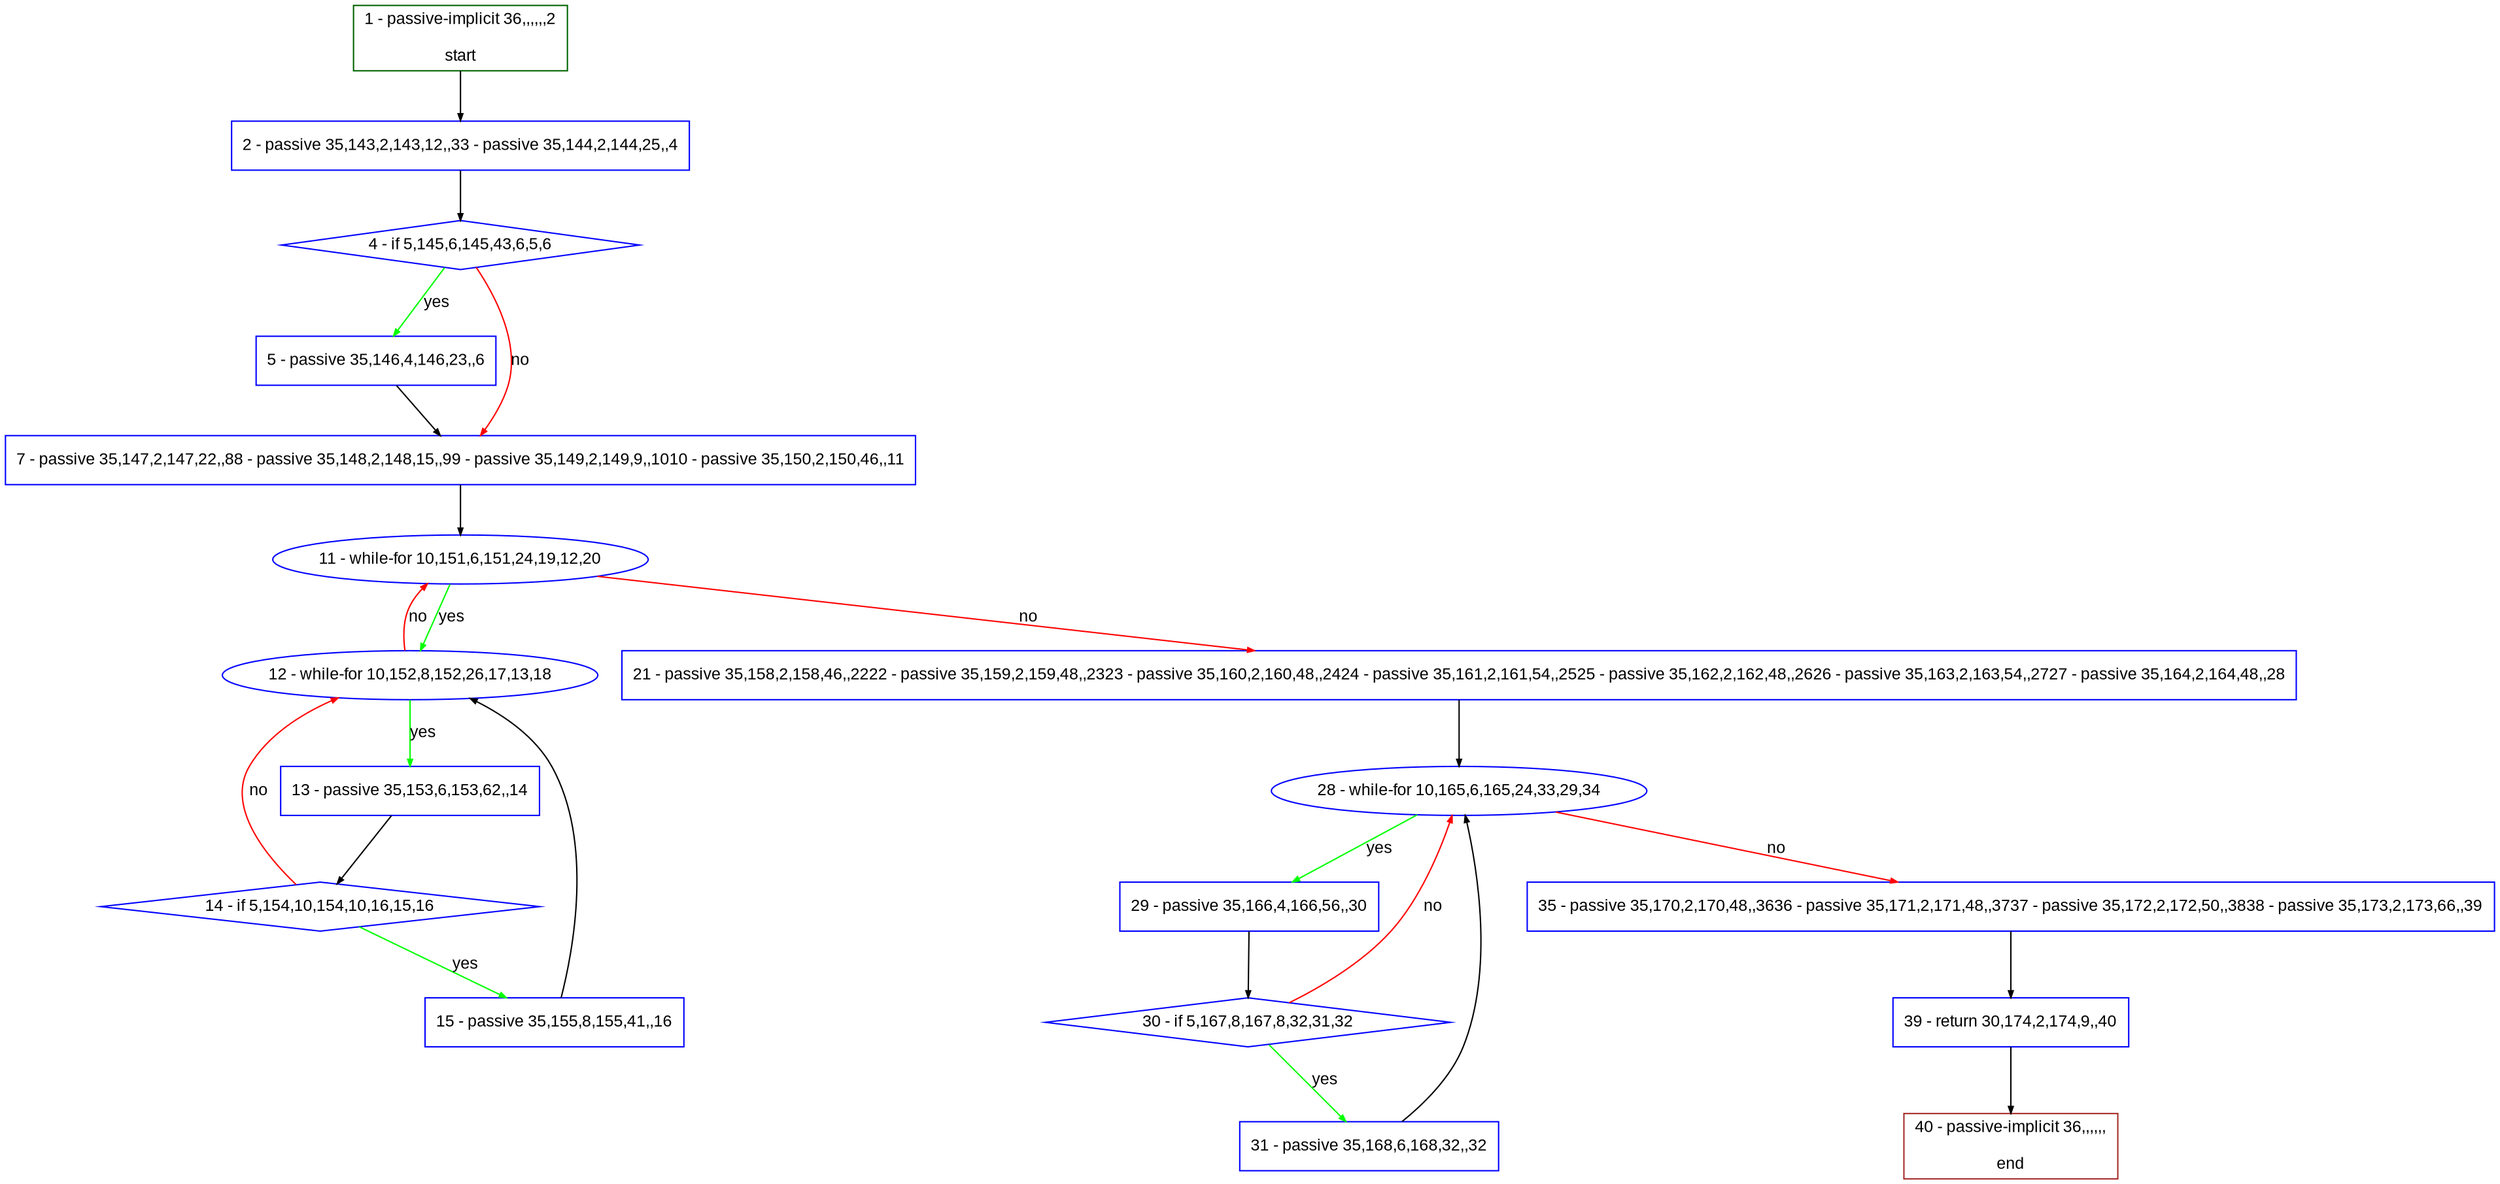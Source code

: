 digraph "" {
  graph [pack="true", label="", fontsize="12", packmode="clust", fontname="Arial", fillcolor="#FFFFCC", bgcolor="white", style="rounded,filled", compound="true"];
  node [node_initialized="no", label="", color="grey", fontsize="12", fillcolor="white", fontname="Arial", style="filled", shape="rectangle", compound="true", fixedsize="false"];
  edge [fontcolor="black", arrowhead="normal", arrowtail="none", arrowsize="0.5", ltail="", label="", color="black", fontsize="12", lhead="", fontname="Arial", dir="forward", compound="true"];
  __N1 [label="2 - passive 35,143,2,143,12,,33 - passive 35,144,2,144,25,,4", color="#0000ff", fillcolor="#ffffff", style="filled", shape="box"];
  __N2 [label="1 - passive-implicit 36,,,,,,2\n\nstart", color="#006400", fillcolor="#ffffff", style="filled", shape="box"];
  __N3 [label="4 - if 5,145,6,145,43,6,5,6", color="#0000ff", fillcolor="#ffffff", style="filled", shape="diamond"];
  __N4 [label="5 - passive 35,146,4,146,23,,6", color="#0000ff", fillcolor="#ffffff", style="filled", shape="box"];
  __N5 [label="7 - passive 35,147,2,147,22,,88 - passive 35,148,2,148,15,,99 - passive 35,149,2,149,9,,1010 - passive 35,150,2,150,46,,11", color="#0000ff", fillcolor="#ffffff", style="filled", shape="box"];
  __N6 [label="11 - while-for 10,151,6,151,24,19,12,20", color="#0000ff", fillcolor="#ffffff", style="filled", shape="oval"];
  __N7 [label="12 - while-for 10,152,8,152,26,17,13,18", color="#0000ff", fillcolor="#ffffff", style="filled", shape="oval"];
  __N8 [label="21 - passive 35,158,2,158,46,,2222 - passive 35,159,2,159,48,,2323 - passive 35,160,2,160,48,,2424 - passive 35,161,2,161,54,,2525 - passive 35,162,2,162,48,,2626 - passive 35,163,2,163,54,,2727 - passive 35,164,2,164,48,,28", color="#0000ff", fillcolor="#ffffff", style="filled", shape="box"];
  __N9 [label="13 - passive 35,153,6,153,62,,14", color="#0000ff", fillcolor="#ffffff", style="filled", shape="box"];
  __N10 [label="14 - if 5,154,10,154,10,16,15,16", color="#0000ff", fillcolor="#ffffff", style="filled", shape="diamond"];
  __N11 [label="15 - passive 35,155,8,155,41,,16", color="#0000ff", fillcolor="#ffffff", style="filled", shape="box"];
  __N12 [label="28 - while-for 10,165,6,165,24,33,29,34", color="#0000ff", fillcolor="#ffffff", style="filled", shape="oval"];
  __N13 [label="29 - passive 35,166,4,166,56,,30", color="#0000ff", fillcolor="#ffffff", style="filled", shape="box"];
  __N14 [label="35 - passive 35,170,2,170,48,,3636 - passive 35,171,2,171,48,,3737 - passive 35,172,2,172,50,,3838 - passive 35,173,2,173,66,,39", color="#0000ff", fillcolor="#ffffff", style="filled", shape="box"];
  __N15 [label="30 - if 5,167,8,167,8,32,31,32", color="#0000ff", fillcolor="#ffffff", style="filled", shape="diamond"];
  __N16 [label="31 - passive 35,168,6,168,32,,32", color="#0000ff", fillcolor="#ffffff", style="filled", shape="box"];
  __N17 [label="39 - return 30,174,2,174,9,,40", color="#0000ff", fillcolor="#ffffff", style="filled", shape="box"];
  __N18 [label="40 - passive-implicit 36,,,,,,\n\nend", color="#a52a2a", fillcolor="#ffffff", style="filled", shape="box"];
  __N2 -> __N1 [arrowhead="normal", arrowtail="none", color="#000000", label="", dir="forward"];
  __N1 -> __N3 [arrowhead="normal", arrowtail="none", color="#000000", label="", dir="forward"];
  __N3 -> __N4 [arrowhead="normal", arrowtail="none", color="#00ff00", label="yes", dir="forward"];
  __N3 -> __N5 [arrowhead="normal", arrowtail="none", color="#ff0000", label="no", dir="forward"];
  __N4 -> __N5 [arrowhead="normal", arrowtail="none", color="#000000", label="", dir="forward"];
  __N5 -> __N6 [arrowhead="normal", arrowtail="none", color="#000000", label="", dir="forward"];
  __N6 -> __N7 [arrowhead="normal", arrowtail="none", color="#00ff00", label="yes", dir="forward"];
  __N7 -> __N6 [arrowhead="normal", arrowtail="none", color="#ff0000", label="no", dir="forward"];
  __N6 -> __N8 [arrowhead="normal", arrowtail="none", color="#ff0000", label="no", dir="forward"];
  __N7 -> __N9 [arrowhead="normal", arrowtail="none", color="#00ff00", label="yes", dir="forward"];
  __N9 -> __N10 [arrowhead="normal", arrowtail="none", color="#000000", label="", dir="forward"];
  __N10 -> __N7 [arrowhead="normal", arrowtail="none", color="#ff0000", label="no", dir="forward"];
  __N10 -> __N11 [arrowhead="normal", arrowtail="none", color="#00ff00", label="yes", dir="forward"];
  __N11 -> __N7 [arrowhead="normal", arrowtail="none", color="#000000", label="", dir="forward"];
  __N8 -> __N12 [arrowhead="normal", arrowtail="none", color="#000000", label="", dir="forward"];
  __N12 -> __N13 [arrowhead="normal", arrowtail="none", color="#00ff00", label="yes", dir="forward"];
  __N12 -> __N14 [arrowhead="normal", arrowtail="none", color="#ff0000", label="no", dir="forward"];
  __N13 -> __N15 [arrowhead="normal", arrowtail="none", color="#000000", label="", dir="forward"];
  __N15 -> __N12 [arrowhead="normal", arrowtail="none", color="#ff0000", label="no", dir="forward"];
  __N15 -> __N16 [arrowhead="normal", arrowtail="none", color="#00ff00", label="yes", dir="forward"];
  __N16 -> __N12 [arrowhead="normal", arrowtail="none", color="#000000", label="", dir="forward"];
  __N14 -> __N17 [arrowhead="normal", arrowtail="none", color="#000000", label="", dir="forward"];
  __N17 -> __N18 [arrowhead="normal", arrowtail="none", color="#000000", label="", dir="forward"];
}
